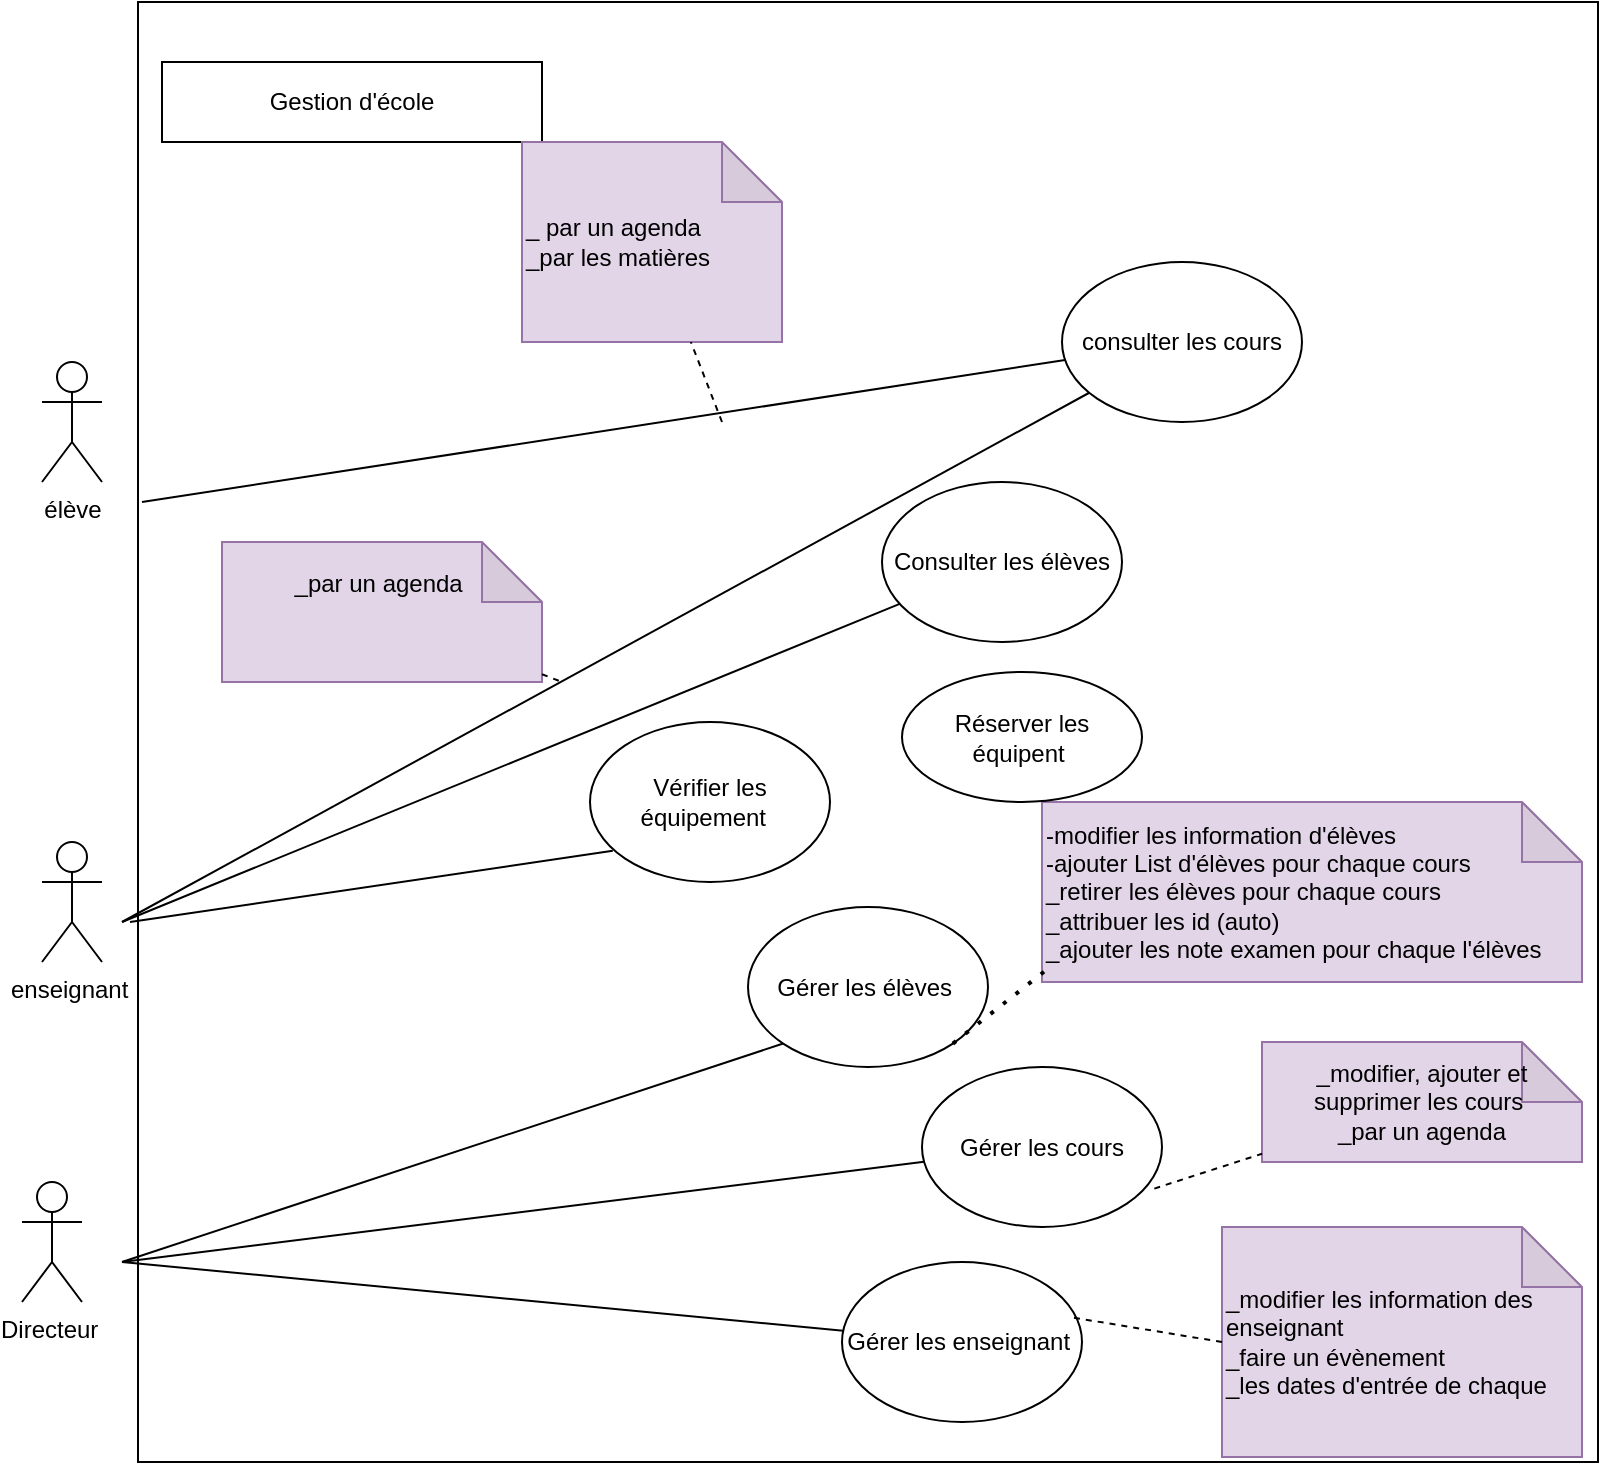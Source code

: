 <mxfile version="24.7.6">
  <diagram name="Page-1" id="abaU5teWBHSIh3knwFKt">
    <mxGraphModel dx="1877" dy="1734" grid="1" gridSize="10" guides="1" tooltips="1" connect="1" arrows="1" fold="1" page="1" pageScale="1" pageWidth="827" pageHeight="1169" math="0" shadow="0">
      <root>
        <mxCell id="0" />
        <mxCell id="1" parent="0" />
        <mxCell id="ytxkbaWUz_GBkNSJb9Mm-1" value="" style="whiteSpace=wrap;html=1;aspect=fixed;horizontal=1;" parent="1" vertex="1">
          <mxGeometry x="68" y="-20" width="730" height="730" as="geometry" />
        </mxCell>
        <mxCell id="ytxkbaWUz_GBkNSJb9Mm-2" value="Gestion d&#39;école" style="rounded=0;whiteSpace=wrap;html=1;" parent="1" vertex="1">
          <mxGeometry x="80" y="10" width="190" height="40" as="geometry" />
        </mxCell>
        <mxCell id="ytxkbaWUz_GBkNSJb9Mm-3" value="élève" style="shape=umlActor;verticalLabelPosition=bottom;verticalAlign=top;html=1;outlineConnect=0;" parent="1" vertex="1">
          <mxGeometry x="20" y="160" width="30" height="60" as="geometry" />
        </mxCell>
        <mxCell id="ytxkbaWUz_GBkNSJb9Mm-4" value="enseignant&amp;nbsp;" style="shape=umlActor;verticalLabelPosition=bottom;verticalAlign=top;html=1;outlineConnect=0;" parent="1" vertex="1">
          <mxGeometry x="20" y="400" width="30" height="60" as="geometry" />
        </mxCell>
        <mxCell id="ytxkbaWUz_GBkNSJb9Mm-5" value="Directeur&amp;nbsp;" style="shape=umlActor;verticalLabelPosition=bottom;verticalAlign=top;html=1;outlineConnect=0;" parent="1" vertex="1">
          <mxGeometry x="10" y="570" width="30" height="60" as="geometry" />
        </mxCell>
        <mxCell id="ytxkbaWUz_GBkNSJb9Mm-7" value="consulter les cours" style="ellipse;whiteSpace=wrap;html=1;" parent="1" vertex="1">
          <mxGeometry x="530" y="110" width="120" height="80" as="geometry" />
        </mxCell>
        <mxCell id="ytxkbaWUz_GBkNSJb9Mm-12" value="Gérer les cours" style="ellipse;whiteSpace=wrap;html=1;" parent="1" vertex="1">
          <mxGeometry x="460" y="512.5" width="120" height="80" as="geometry" />
        </mxCell>
        <mxCell id="ytxkbaWUz_GBkNSJb9Mm-16" value="" style="endArrow=none;html=1;rounded=0;" parent="1" target="ytxkbaWUz_GBkNSJb9Mm-7" edge="1">
          <mxGeometry width="50" height="50" relative="1" as="geometry">
            <mxPoint x="70" y="230" as="sourcePoint" />
            <mxPoint x="430" y="280" as="targetPoint" />
          </mxGeometry>
        </mxCell>
        <mxCell id="ytxkbaWUz_GBkNSJb9Mm-17" value="" style="endArrow=none;html=1;rounded=0;" parent="1" target="ytxkbaWUz_GBkNSJb9Mm-7" edge="1">
          <mxGeometry width="50" height="50" relative="1" as="geometry">
            <mxPoint x="60" y="440" as="sourcePoint" />
            <mxPoint x="430" y="280" as="targetPoint" />
          </mxGeometry>
        </mxCell>
        <mxCell id="ytxkbaWUz_GBkNSJb9Mm-18" value="" style="endArrow=none;html=1;rounded=0;" parent="1" source="ytxkbaWUz_GBkNSJb9Mm-12" edge="1">
          <mxGeometry width="50" height="50" relative="1" as="geometry">
            <mxPoint x="380" y="410" as="sourcePoint" />
            <mxPoint x="60" y="610" as="targetPoint" />
          </mxGeometry>
        </mxCell>
        <mxCell id="ytxkbaWUz_GBkNSJb9Mm-20" value="-modifier les information d&#39;élèves&amp;nbsp;&lt;div style=&quot;&quot;&gt;-ajouter List d&#39;élèves pour chaque cours&lt;/div&gt;&lt;div&gt;_retirer les élèves pour chaque cours&lt;/div&gt;&lt;div&gt;_attribuer les id (auto)&lt;/div&gt;&lt;div&gt;_ajouter les note examen pour chaque l&#39;élèves&amp;nbsp;&lt;/div&gt;" style="shape=note;whiteSpace=wrap;html=1;backgroundOutline=1;darkOpacity=0.05;rotation=0;align=left;fillColor=#e1d5e7;strokeColor=#9673a6;" parent="1" vertex="1">
          <mxGeometry x="520" y="380" width="270" height="90" as="geometry" />
        </mxCell>
        <mxCell id="ytxkbaWUz_GBkNSJb9Mm-21" value="" style="endArrow=none;html=1;rounded=0;" parent="1" edge="1" source="ytxkbaWUz_GBkNSJb9Mm-23">
          <mxGeometry width="50" height="50" relative="1" as="geometry">
            <mxPoint x="330" y="625" as="sourcePoint" />
            <mxPoint x="60" y="610" as="targetPoint" />
          </mxGeometry>
        </mxCell>
        <mxCell id="ytxkbaWUz_GBkNSJb9Mm-22" value="Gérer les élèves&amp;nbsp;" style="ellipse;whiteSpace=wrap;html=1;" parent="1" vertex="1">
          <mxGeometry x="373" y="432.5" width="120" height="80" as="geometry" />
        </mxCell>
        <mxCell id="ytxkbaWUz_GBkNSJb9Mm-23" value="Gérer les enseignant&amp;nbsp;" style="ellipse;whiteSpace=wrap;html=1;" parent="1" vertex="1">
          <mxGeometry x="420" y="610" width="120" height="80" as="geometry" />
        </mxCell>
        <mxCell id="ytxkbaWUz_GBkNSJb9Mm-24" value="" style="endArrow=none;html=1;rounded=0;entryX=0;entryY=1;entryDx=0;entryDy=0;" parent="1" target="ytxkbaWUz_GBkNSJb9Mm-22" edge="1">
          <mxGeometry width="50" height="50" relative="1" as="geometry">
            <mxPoint x="60" y="610" as="sourcePoint" />
            <mxPoint x="430" y="400" as="targetPoint" />
          </mxGeometry>
        </mxCell>
        <mxCell id="tsSxHWKioVlDDUs3cD3j-3" value="_ par un agenda&lt;div&gt;_par les matières&amp;nbsp;&amp;nbsp;&lt;/div&gt;" style="shape=note;whiteSpace=wrap;html=1;backgroundOutline=1;darkOpacity=0.05;fillColor=#e1d5e7;strokeColor=#9673a6;align=left;" vertex="1" parent="1">
          <mxGeometry x="260" y="50" width="130" height="100" as="geometry" />
        </mxCell>
        <mxCell id="tsSxHWKioVlDDUs3cD3j-4" value="" style="endArrow=none;dashed=1;html=1;rounded=0;" edge="1" parent="1" target="tsSxHWKioVlDDUs3cD3j-3">
          <mxGeometry width="50" height="50" relative="1" as="geometry">
            <mxPoint x="360" y="190" as="sourcePoint" />
            <mxPoint x="400" y="350" as="targetPoint" />
          </mxGeometry>
        </mxCell>
        <mxCell id="tsSxHWKioVlDDUs3cD3j-5" value="_par un agenda&amp;nbsp;&lt;div&gt;&lt;br&gt;&lt;div&gt;&lt;br&gt;&lt;/div&gt;&lt;/div&gt;" style="shape=note;whiteSpace=wrap;html=1;backgroundOutline=1;darkOpacity=0.05;fillColor=#e1d5e7;strokeColor=#9673a6;" vertex="1" parent="1">
          <mxGeometry x="110" y="250" width="160" height="70" as="geometry" />
        </mxCell>
        <mxCell id="tsSxHWKioVlDDUs3cD3j-6" value="" style="endArrow=none;dashed=1;html=1;rounded=0;" edge="1" parent="1" source="tsSxHWKioVlDDUs3cD3j-5">
          <mxGeometry width="50" height="50" relative="1" as="geometry">
            <mxPoint x="350" y="400" as="sourcePoint" />
            <mxPoint x="280" y="320" as="targetPoint" />
          </mxGeometry>
        </mxCell>
        <mxCell id="tsSxHWKioVlDDUs3cD3j-7" value="_modifier, ajouter et supprimer les cours&amp;nbsp;&lt;div&gt;_par un agenda&lt;/div&gt;" style="shape=note;whiteSpace=wrap;html=1;backgroundOutline=1;darkOpacity=0.05;fillColor=#e1d5e7;strokeColor=#9673a6;" vertex="1" parent="1">
          <mxGeometry x="630" y="500" width="160" height="60" as="geometry" />
        </mxCell>
        <mxCell id="tsSxHWKioVlDDUs3cD3j-8" value="" style="endArrow=none;dashed=1;html=1;rounded=0;exitX=0.968;exitY=0.76;exitDx=0;exitDy=0;exitPerimeter=0;" edge="1" parent="1" source="ytxkbaWUz_GBkNSJb9Mm-12" target="tsSxHWKioVlDDUs3cD3j-7">
          <mxGeometry width="50" height="50" relative="1" as="geometry">
            <mxPoint x="350" y="400" as="sourcePoint" />
            <mxPoint x="400" y="350" as="targetPoint" />
          </mxGeometry>
        </mxCell>
        <mxCell id="tsSxHWKioVlDDUs3cD3j-10" value="_modifier les information des enseignant&lt;div&gt;_faire un évènement&amp;nbsp;&lt;/div&gt;&lt;div&gt;_les dates d&#39;entrée de chaque&amp;nbsp;&amp;nbsp;&lt;/div&gt;" style="shape=note;whiteSpace=wrap;html=1;backgroundOutline=1;darkOpacity=0.05;fillColor=#e1d5e7;strokeColor=#9673a6;align=left;" vertex="1" parent="1">
          <mxGeometry x="610" y="592.5" width="180" height="115" as="geometry" />
        </mxCell>
        <mxCell id="tsSxHWKioVlDDUs3cD3j-11" value="" style="endArrow=none;dashed=1;html=1;rounded=0;exitX=0;exitY=0.5;exitDx=0;exitDy=0;exitPerimeter=0;entryX=0.965;entryY=0.348;entryDx=0;entryDy=0;entryPerimeter=0;" edge="1" parent="1" source="tsSxHWKioVlDDUs3cD3j-10" target="ytxkbaWUz_GBkNSJb9Mm-23">
          <mxGeometry width="50" height="50" relative="1" as="geometry">
            <mxPoint x="350" y="410" as="sourcePoint" />
            <mxPoint x="400" y="360" as="targetPoint" />
          </mxGeometry>
        </mxCell>
        <mxCell id="tsSxHWKioVlDDUs3cD3j-12" value="Consulter les élèves" style="ellipse;whiteSpace=wrap;html=1;" vertex="1" parent="1">
          <mxGeometry x="440" y="220" width="120" height="80" as="geometry" />
        </mxCell>
        <mxCell id="tsSxHWKioVlDDUs3cD3j-15" value="" style="endArrow=none;dashed=1;html=1;dashPattern=1 3;strokeWidth=2;rounded=0;entryX=0.008;entryY=0.933;entryDx=0;entryDy=0;entryPerimeter=0;exitX=1;exitY=1;exitDx=0;exitDy=0;" edge="1" parent="1" source="ytxkbaWUz_GBkNSJb9Mm-22" target="ytxkbaWUz_GBkNSJb9Mm-20">
          <mxGeometry width="50" height="50" relative="1" as="geometry">
            <mxPoint x="350" y="630" as="sourcePoint" />
            <mxPoint x="400" y="580" as="targetPoint" />
          </mxGeometry>
        </mxCell>
        <mxCell id="tsSxHWKioVlDDUs3cD3j-16" value="" style="endArrow=none;html=1;rounded=0;" edge="1" parent="1" target="tsSxHWKioVlDDUs3cD3j-12">
          <mxGeometry width="50" height="50" relative="1" as="geometry">
            <mxPoint x="60" y="440" as="sourcePoint" />
            <mxPoint x="400" y="180" as="targetPoint" />
          </mxGeometry>
        </mxCell>
        <mxCell id="tsSxHWKioVlDDUs3cD3j-17" value="Vérifier les équipement&amp;nbsp;&amp;nbsp;" style="ellipse;whiteSpace=wrap;html=1;" vertex="1" parent="1">
          <mxGeometry x="294" y="340" width="120" height="80" as="geometry" />
        </mxCell>
        <mxCell id="tsSxHWKioVlDDUs3cD3j-18" value="" style="endArrow=none;html=1;rounded=0;entryX=0.095;entryY=0.805;entryDx=0;entryDy=0;entryPerimeter=0;" edge="1" parent="1" target="tsSxHWKioVlDDUs3cD3j-17">
          <mxGeometry width="50" height="50" relative="1" as="geometry">
            <mxPoint x="64" y="440" as="sourcePoint" />
            <mxPoint x="400" y="480" as="targetPoint" />
          </mxGeometry>
        </mxCell>
        <mxCell id="tsSxHWKioVlDDUs3cD3j-19" value="Réserver les équipent&amp;nbsp;" style="ellipse;whiteSpace=wrap;html=1;" vertex="1" parent="1">
          <mxGeometry x="450" y="315" width="120" height="65" as="geometry" />
        </mxCell>
      </root>
    </mxGraphModel>
  </diagram>
</mxfile>
